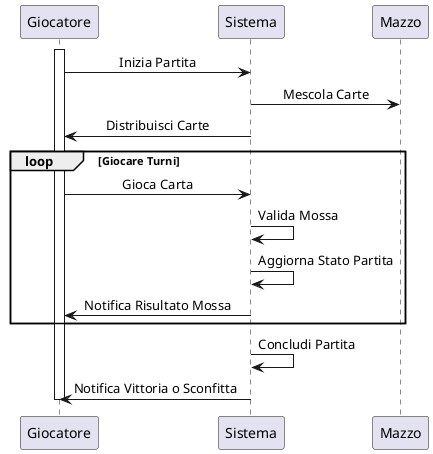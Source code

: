 @startuml SEQUENCE_DIAGRAM
skinparam sequenceMessageAlign center

participant Giocatore
participant Sistema
participant Mazzo


activate Giocatore
Giocatore->Sistema: Inizia Partita
Sistema->Mazzo: Mescola Carte
Sistema->Giocatore: Distribuisci Carte
loop Giocare Turni
    Giocatore->Sistema: Gioca Carta
    Sistema->Sistema: Valida Mossa
    Sistema->Sistema: Aggiorna Stato Partita
    Sistema->Giocatore: Notifica Risultato Mossa
end
Sistema->Sistema: Concludi Partita
Sistema->Giocatore: Notifica Vittoria o Sconfitta
deactivate Giocatore
@enduml